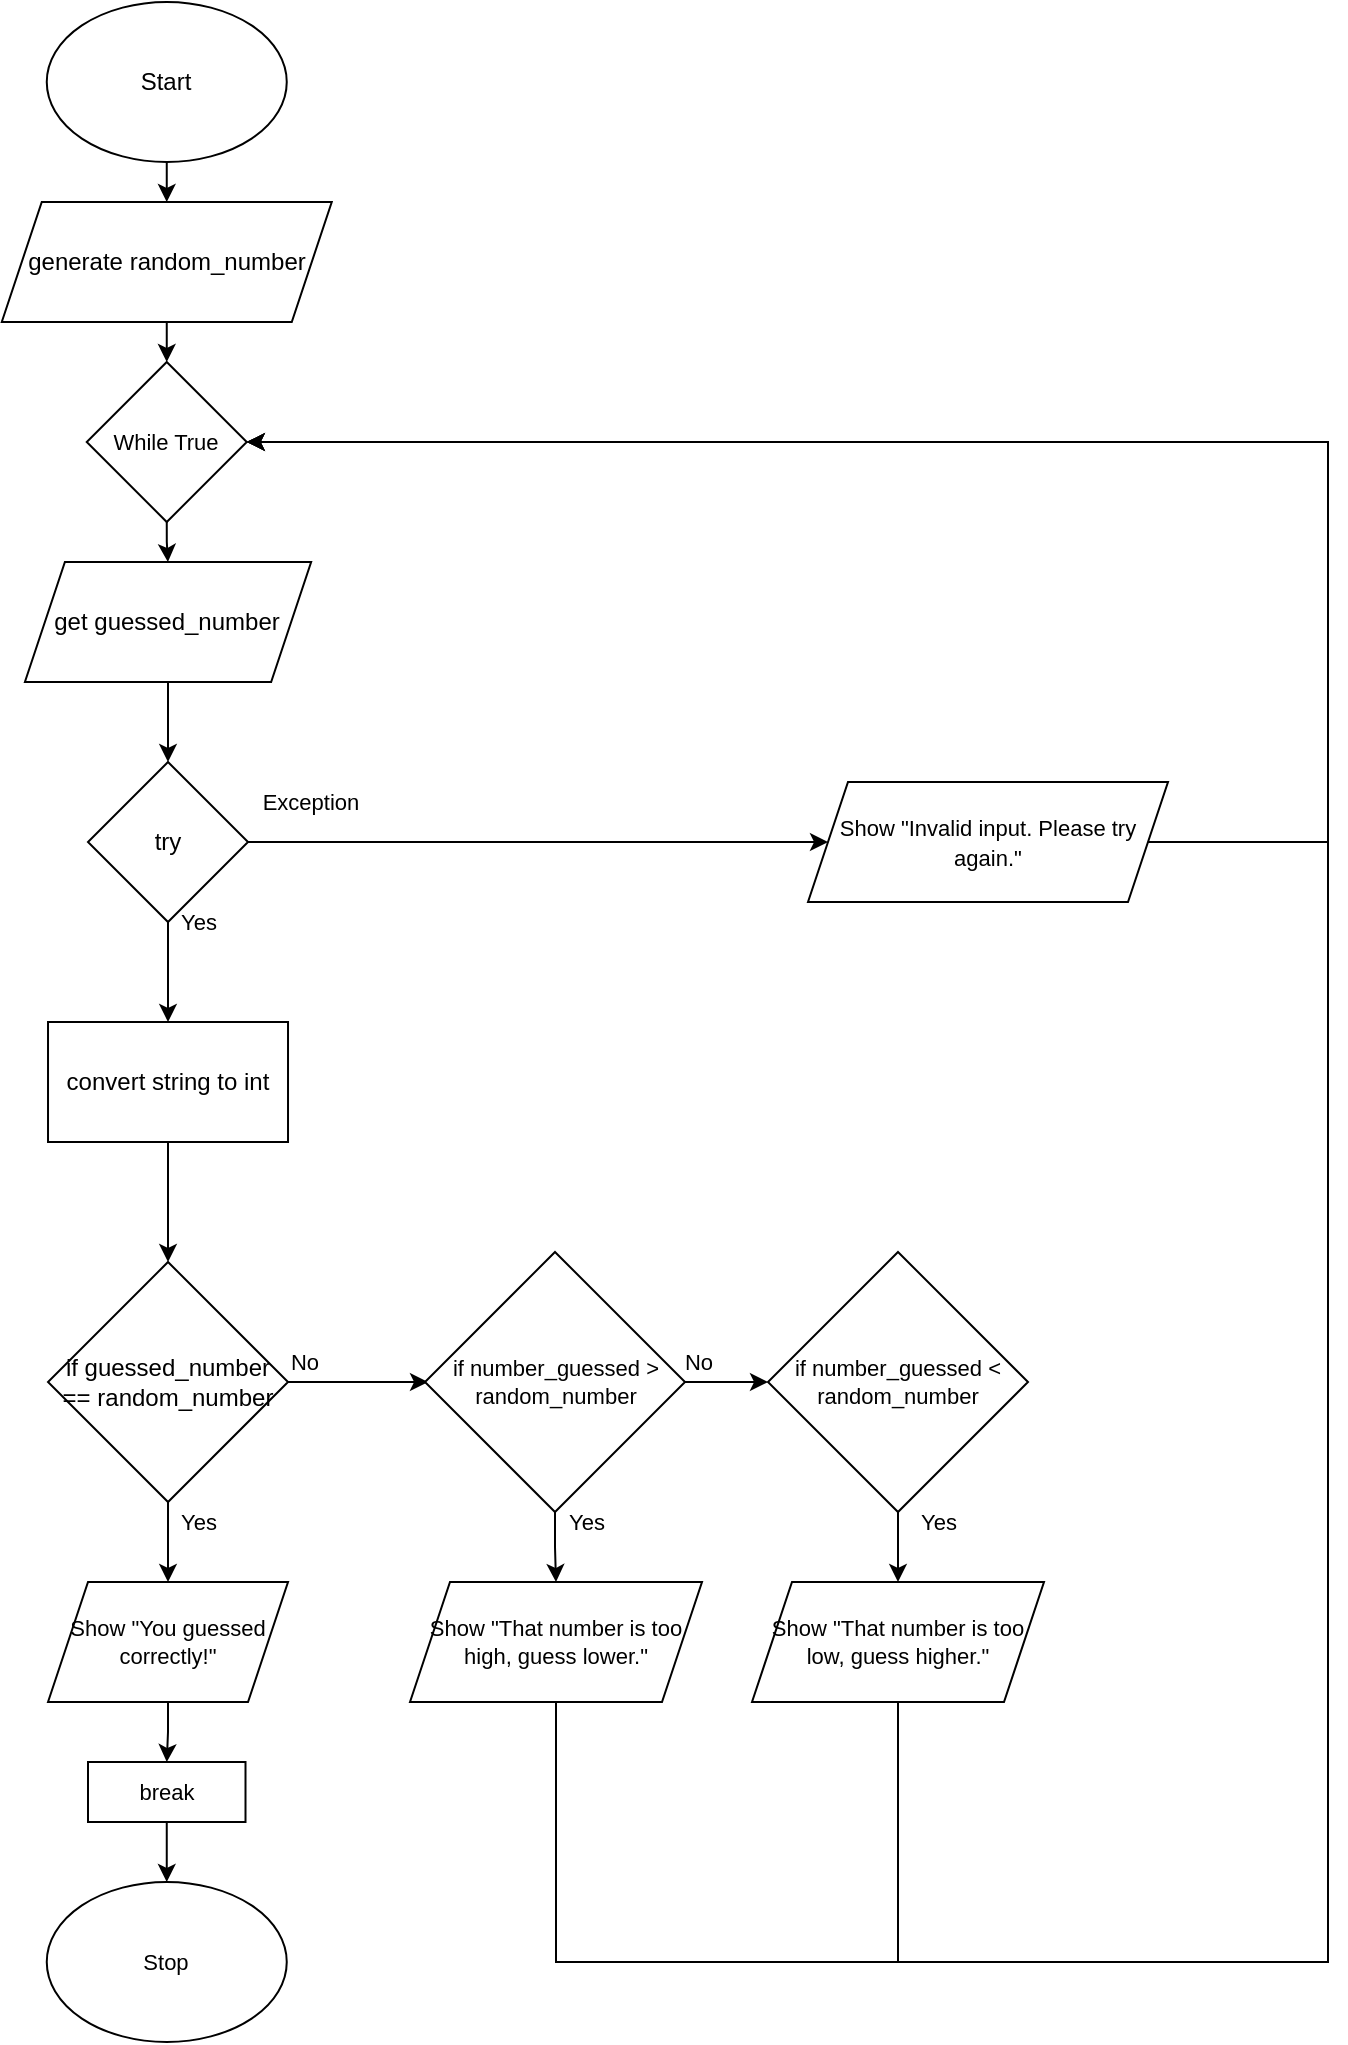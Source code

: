 <mxfile>
    <diagram id="LWYVQPqVzV7g8HnTJ1rW" name="Page-1">
        <mxGraphModel dx="1074" dy="741" grid="1" gridSize="10" guides="1" tooltips="1" connect="1" arrows="1" fold="1" page="1" pageScale="1" pageWidth="827" pageHeight="1169" math="0" shadow="0">
            <root>
                <mxCell id="0"/>
                <mxCell id="1" parent="0"/>
                <mxCell id="5" style="edgeStyle=none;html=1;exitX=0.5;exitY=1;exitDx=0;exitDy=0;" parent="1" source="2" target="3" edge="1">
                    <mxGeometry relative="1" as="geometry"/>
                </mxCell>
                <mxCell id="2" value="Start" style="ellipse;whiteSpace=wrap;html=1;" parent="1" vertex="1">
                    <mxGeometry x="159.38" y="10" width="120" height="80" as="geometry"/>
                </mxCell>
                <mxCell id="87" style="edgeStyle=orthogonalEdgeStyle;shape=connector;rounded=0;html=1;exitX=0.5;exitY=1;exitDx=0;exitDy=0;entryX=0.5;entryY=0;entryDx=0;entryDy=0;labelBackgroundColor=default;fontFamily=Helvetica;fontSize=11;fontColor=default;endArrow=classic;strokeColor=default;" edge="1" parent="1" source="3" target="86">
                    <mxGeometry relative="1" as="geometry"/>
                </mxCell>
                <mxCell id="3" value="generate random_number" style="shape=parallelogram;perimeter=parallelogramPerimeter;whiteSpace=wrap;html=1;fixedSize=1;" parent="1" vertex="1">
                    <mxGeometry x="136.88" y="110" width="165" height="60" as="geometry"/>
                </mxCell>
                <mxCell id="18" style="edgeStyle=none;html=1;exitX=0.5;exitY=1;exitDx=0;exitDy=0;" parent="1" source="16" target="17" edge="1">
                    <mxGeometry relative="1" as="geometry"/>
                </mxCell>
                <mxCell id="94" style="edgeStyle=orthogonalEdgeStyle;shape=connector;rounded=0;html=1;exitX=1;exitY=0.5;exitDx=0;exitDy=0;labelBackgroundColor=default;fontFamily=Helvetica;fontSize=11;fontColor=default;endArrow=classic;strokeColor=default;" edge="1" parent="1" source="16" target="53">
                    <mxGeometry relative="1" as="geometry"/>
                </mxCell>
                <mxCell id="16" value="try" style="rhombus;whiteSpace=wrap;html=1;" parent="1" vertex="1">
                    <mxGeometry x="180" y="390" width="80" height="80" as="geometry"/>
                </mxCell>
                <mxCell id="20" style="edgeStyle=none;html=1;exitX=0.5;exitY=1;exitDx=0;exitDy=0;" parent="1" source="17" target="19" edge="1">
                    <mxGeometry relative="1" as="geometry"/>
                </mxCell>
                <mxCell id="17" value="convert string to int" style="rounded=0;whiteSpace=wrap;html=1;" parent="1" vertex="1">
                    <mxGeometry x="160.01" y="520" width="120" height="60" as="geometry"/>
                </mxCell>
                <mxCell id="31" style="edgeStyle=orthogonalEdgeStyle;shape=connector;rounded=0;html=1;exitX=1;exitY=0.5;exitDx=0;exitDy=0;labelBackgroundColor=default;fontFamily=Helvetica;fontSize=11;fontColor=default;endArrow=classic;strokeColor=default;" parent="1" source="19" edge="1">
                    <mxGeometry relative="1" as="geometry">
                        <mxPoint x="350" y="700" as="targetPoint"/>
                        <Array as="points">
                            <mxPoint x="350" y="700"/>
                            <mxPoint x="350" y="700"/>
                        </Array>
                    </mxGeometry>
                </mxCell>
                <mxCell id="61" style="edgeStyle=orthogonalEdgeStyle;shape=connector;rounded=0;html=1;exitX=0.5;exitY=1;exitDx=0;exitDy=0;labelBackgroundColor=default;fontFamily=Helvetica;fontSize=11;fontColor=default;endArrow=classic;strokeColor=default;" edge="1" parent="1" source="19">
                    <mxGeometry relative="1" as="geometry">
                        <mxPoint x="220.01" y="800" as="targetPoint"/>
                    </mxGeometry>
                </mxCell>
                <mxCell id="19" value="if guessed_number == random_number" style="rhombus;whiteSpace=wrap;html=1;" parent="1" vertex="1">
                    <mxGeometry x="160.01" y="640" width="120" height="120" as="geometry"/>
                </mxCell>
                <mxCell id="28" value="Stop" style="ellipse;whiteSpace=wrap;html=1;fontFamily=Helvetica;fontSize=11;fontColor=default;" parent="1" vertex="1">
                    <mxGeometry x="159.38" y="950" width="120" height="80" as="geometry"/>
                </mxCell>
                <mxCell id="39" value="Yes" style="text;html=1;resizable=0;autosize=1;align=center;verticalAlign=middle;points=[];fillColor=none;strokeColor=none;rounded=0;fontFamily=Helvetica;fontSize=11;fontColor=default;" parent="1" vertex="1">
                    <mxGeometry x="220" y="460" width="30" height="20" as="geometry"/>
                </mxCell>
                <mxCell id="40" value="Exception" style="text;html=1;resizable=0;autosize=1;align=center;verticalAlign=middle;points=[];fillColor=none;strokeColor=none;rounded=0;fontFamily=Helvetica;fontSize=11;fontColor=default;" parent="1" vertex="1">
                    <mxGeometry x="261.25" y="400" width="60" height="20" as="geometry"/>
                </mxCell>
                <mxCell id="46" value="No" style="text;html=1;resizable=0;autosize=1;align=center;verticalAlign=middle;points=[];fillColor=none;strokeColor=none;rounded=0;fontFamily=Helvetica;fontSize=11;fontColor=default;" parent="1" vertex="1">
                    <mxGeometry x="272.5" y="680" width="30" height="20" as="geometry"/>
                </mxCell>
                <mxCell id="98" style="edgeStyle=orthogonalEdgeStyle;shape=connector;rounded=0;html=1;exitX=1;exitY=0.5;exitDx=0;exitDy=0;entryX=1;entryY=0.5;entryDx=0;entryDy=0;labelBackgroundColor=default;fontFamily=Helvetica;fontSize=11;fontColor=default;endArrow=classic;strokeColor=default;" edge="1" parent="1" source="53" target="86">
                    <mxGeometry relative="1" as="geometry">
                        <Array as="points">
                            <mxPoint x="800" y="430"/>
                            <mxPoint x="800" y="230"/>
                        </Array>
                    </mxGeometry>
                </mxCell>
                <mxCell id="53" value="&lt;font style=&quot;font-size: 11px&quot;&gt;Show &quot;Invalid input. Please try again.&quot;&lt;/font&gt;" style="shape=parallelogram;perimeter=parallelogramPerimeter;whiteSpace=wrap;html=1;fixedSize=1;" vertex="1" parent="1">
                    <mxGeometry x="540" y="400" width="180" height="60" as="geometry"/>
                </mxCell>
                <mxCell id="58" value="Yes" style="text;html=1;resizable=0;autosize=1;align=center;verticalAlign=middle;points=[];fillColor=none;strokeColor=none;rounded=0;fontFamily=Helvetica;fontSize=11;fontColor=default;" vertex="1" parent="1">
                    <mxGeometry x="220" y="760" width="30" height="20" as="geometry"/>
                </mxCell>
                <mxCell id="68" style="edgeStyle=orthogonalEdgeStyle;shape=connector;rounded=0;html=1;labelBackgroundColor=default;fontFamily=Helvetica;fontSize=11;fontColor=default;endArrow=classic;strokeColor=default;" edge="1" parent="1" source="63" target="67">
                    <mxGeometry relative="1" as="geometry"/>
                </mxCell>
                <mxCell id="63" value="Show &quot;You guessed correctly!&quot;" style="shape=parallelogram;perimeter=parallelogramPerimeter;whiteSpace=wrap;html=1;fixedSize=1;fontFamily=Helvetica;fontSize=11;fontColor=default;" vertex="1" parent="1">
                    <mxGeometry x="160.01" y="800" width="120" height="60" as="geometry"/>
                </mxCell>
                <mxCell id="69" style="edgeStyle=orthogonalEdgeStyle;shape=connector;rounded=0;html=1;labelBackgroundColor=default;fontFamily=Helvetica;fontSize=11;fontColor=default;endArrow=classic;strokeColor=default;" edge="1" parent="1" source="67" target="28">
                    <mxGeometry relative="1" as="geometry"/>
                </mxCell>
                <mxCell id="67" value="break" style="rounded=0;whiteSpace=wrap;html=1;fontFamily=Helvetica;fontSize=11;fontColor=default;" vertex="1" parent="1">
                    <mxGeometry x="180" y="890" width="78.75" height="30" as="geometry"/>
                </mxCell>
                <mxCell id="72" style="edgeStyle=orthogonalEdgeStyle;shape=connector;rounded=0;html=1;exitX=0.5;exitY=1;exitDx=0;exitDy=0;labelBackgroundColor=default;fontFamily=Helvetica;fontSize=11;fontColor=default;endArrow=classic;strokeColor=default;" edge="1" parent="1" source="70" target="71">
                    <mxGeometry relative="1" as="geometry"/>
                </mxCell>
                <mxCell id="76" style="edgeStyle=orthogonalEdgeStyle;shape=connector;rounded=0;html=1;exitX=1;exitY=0.5;exitDx=0;exitDy=0;entryX=0;entryY=0.5;entryDx=0;entryDy=0;labelBackgroundColor=default;fontFamily=Helvetica;fontSize=11;fontColor=default;endArrow=classic;strokeColor=default;" edge="1" parent="1" source="70" target="75">
                    <mxGeometry relative="1" as="geometry"/>
                </mxCell>
                <mxCell id="70" value="if number_guessed &amp;gt; random_number" style="rhombus;whiteSpace=wrap;html=1;fontFamily=Helvetica;fontSize=11;fontColor=default;" vertex="1" parent="1">
                    <mxGeometry x="348.5" y="635" width="130" height="130" as="geometry"/>
                </mxCell>
                <mxCell id="96" style="edgeStyle=orthogonalEdgeStyle;shape=connector;rounded=0;html=1;labelBackgroundColor=default;fontFamily=Helvetica;fontSize=11;fontColor=default;endArrow=classic;strokeColor=default;entryX=1;entryY=0.5;entryDx=0;entryDy=0;" edge="1" parent="1" source="71" target="86">
                    <mxGeometry relative="1" as="geometry">
                        <mxPoint x="800" y="240" as="targetPoint"/>
                        <Array as="points">
                            <mxPoint x="414" y="990"/>
                            <mxPoint x="800" y="990"/>
                            <mxPoint x="800" y="230"/>
                        </Array>
                    </mxGeometry>
                </mxCell>
                <mxCell id="71" value="Show&amp;nbsp;&quot;That number is too high, guess lower.&quot;" style="shape=parallelogram;perimeter=parallelogramPerimeter;whiteSpace=wrap;html=1;fixedSize=1;fontFamily=Helvetica;fontSize=11;fontColor=default;" vertex="1" parent="1">
                    <mxGeometry x="341" y="800" width="146" height="60" as="geometry"/>
                </mxCell>
                <mxCell id="79" style="edgeStyle=orthogonalEdgeStyle;shape=connector;rounded=0;html=1;exitX=0.5;exitY=1;exitDx=0;exitDy=0;labelBackgroundColor=default;fontFamily=Helvetica;fontSize=11;fontColor=default;endArrow=classic;strokeColor=default;" edge="1" parent="1" source="75" target="78">
                    <mxGeometry relative="1" as="geometry"/>
                </mxCell>
                <mxCell id="75" value="if number_guessed &amp;lt; random_number" style="rhombus;whiteSpace=wrap;html=1;fontFamily=Helvetica;fontSize=11;fontColor=default;" vertex="1" parent="1">
                    <mxGeometry x="520" y="635" width="130" height="130" as="geometry"/>
                </mxCell>
                <mxCell id="99" style="edgeStyle=orthogonalEdgeStyle;shape=connector;rounded=0;html=1;exitX=0.5;exitY=1;exitDx=0;exitDy=0;labelBackgroundColor=default;fontFamily=Helvetica;fontSize=11;fontColor=default;endArrow=classic;strokeColor=default;entryX=1;entryY=0.5;entryDx=0;entryDy=0;" edge="1" parent="1" source="78" target="86">
                    <mxGeometry relative="1" as="geometry">
                        <mxPoint x="806" y="220" as="targetPoint"/>
                        <Array as="points">
                            <mxPoint x="585" y="990"/>
                            <mxPoint x="800" y="990"/>
                            <mxPoint x="800" y="230"/>
                        </Array>
                    </mxGeometry>
                </mxCell>
                <mxCell id="78" value="Show&amp;nbsp;&quot;That number is too low, guess higher.&quot;" style="shape=parallelogram;perimeter=parallelogramPerimeter;whiteSpace=wrap;html=1;fixedSize=1;fontFamily=Helvetica;fontSize=11;fontColor=default;" vertex="1" parent="1">
                    <mxGeometry x="512" y="800" width="146" height="60" as="geometry"/>
                </mxCell>
                <mxCell id="82" value="Yes" style="text;html=1;resizable=0;autosize=1;align=center;verticalAlign=middle;points=[];fillColor=none;strokeColor=none;rounded=0;fontFamily=Helvetica;fontSize=11;fontColor=default;" vertex="1" parent="1">
                    <mxGeometry x="414" y="760" width="30" height="20" as="geometry"/>
                </mxCell>
                <mxCell id="83" value="Yes" style="text;html=1;resizable=0;autosize=1;align=center;verticalAlign=middle;points=[];fillColor=none;strokeColor=none;rounded=0;fontFamily=Helvetica;fontSize=11;fontColor=default;" vertex="1" parent="1">
                    <mxGeometry x="590" y="760" width="30" height="20" as="geometry"/>
                </mxCell>
                <mxCell id="84" value="No" style="text;html=1;resizable=0;autosize=1;align=center;verticalAlign=middle;points=[];fillColor=none;strokeColor=none;rounded=0;fontFamily=Helvetica;fontSize=11;fontColor=default;" vertex="1" parent="1">
                    <mxGeometry x="470" y="680" width="30" height="20" as="geometry"/>
                </mxCell>
                <mxCell id="90" style="edgeStyle=orthogonalEdgeStyle;shape=connector;rounded=0;html=1;exitX=0.5;exitY=1;exitDx=0;exitDy=0;labelBackgroundColor=default;fontFamily=Helvetica;fontSize=11;fontColor=default;endArrow=classic;strokeColor=default;" edge="1" parent="1" source="86" target="88">
                    <mxGeometry relative="1" as="geometry"/>
                </mxCell>
                <mxCell id="86" value="While True" style="rhombus;whiteSpace=wrap;html=1;fontFamily=Helvetica;fontSize=11;fontColor=default;" vertex="1" parent="1">
                    <mxGeometry x="179.38" y="190" width="80" height="80" as="geometry"/>
                </mxCell>
                <mxCell id="91" style="edgeStyle=orthogonalEdgeStyle;shape=connector;rounded=0;html=1;exitX=0.5;exitY=1;exitDx=0;exitDy=0;entryX=0.5;entryY=0;entryDx=0;entryDy=0;labelBackgroundColor=default;fontFamily=Helvetica;fontSize=11;fontColor=default;endArrow=classic;strokeColor=default;" edge="1" parent="1" source="88" target="16">
                    <mxGeometry relative="1" as="geometry"/>
                </mxCell>
                <mxCell id="88" value="get guessed_number" style="shape=parallelogram;perimeter=parallelogramPerimeter;whiteSpace=wrap;html=1;fixedSize=1;" vertex="1" parent="1">
                    <mxGeometry x="148.45" y="290" width="143.12" height="60" as="geometry"/>
                </mxCell>
            </root>
        </mxGraphModel>
    </diagram>
</mxfile>